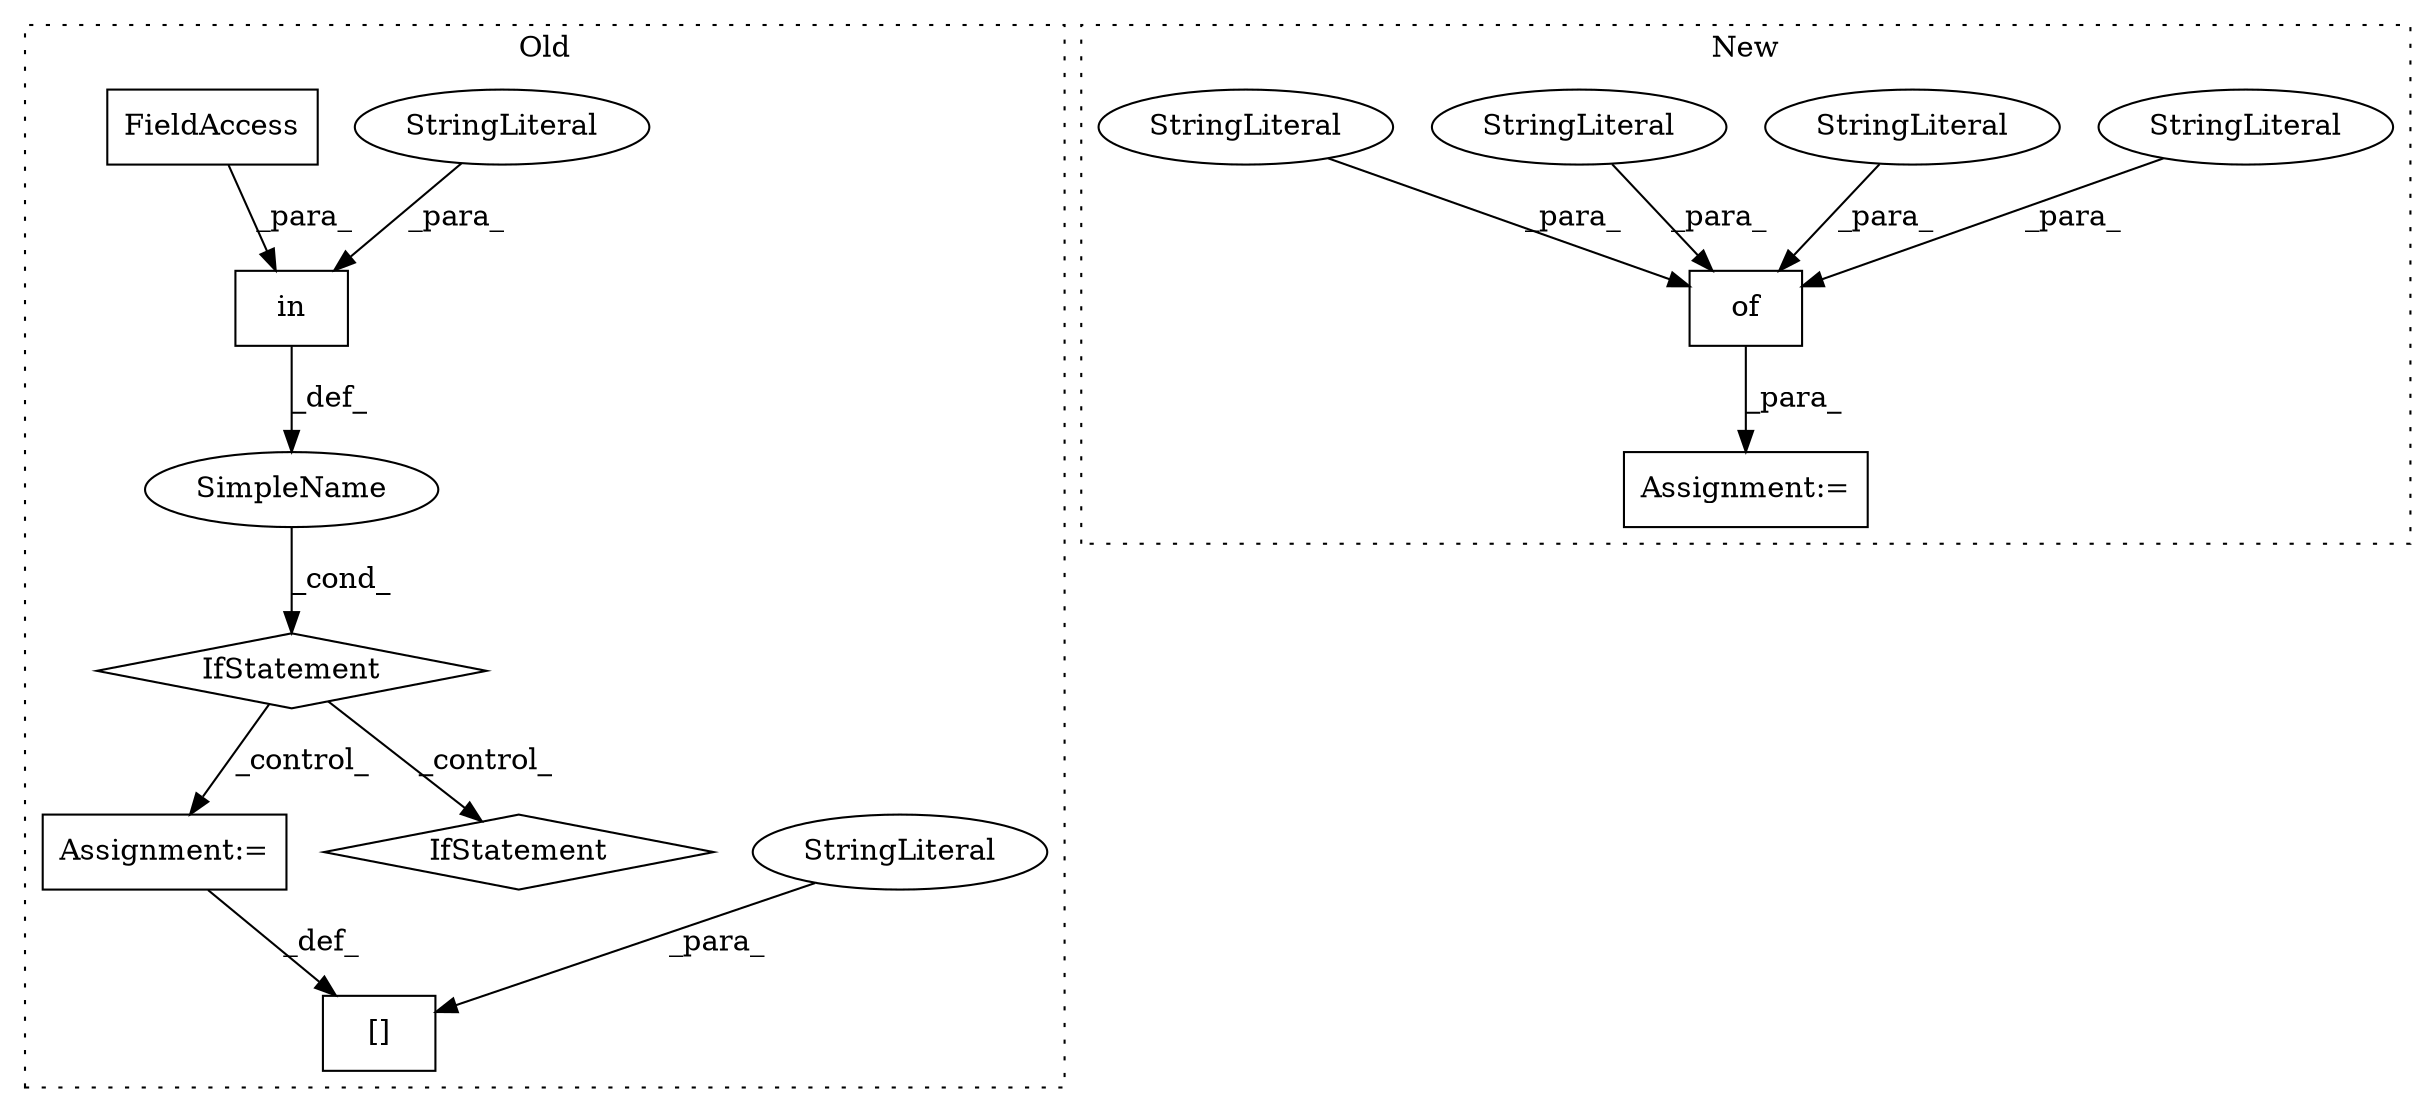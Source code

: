 digraph G {
subgraph cluster0 {
1 [label="in" a="105" s="21506" l="23" shape="box"];
3 [label="IfStatement" a="25" s="21498,21529" l="8,2" shape="diamond"];
5 [label="StringLiteral" a="45" s="21506" l="5" shape="ellipse"];
8 [label="Assignment:=" a="7" s="21764" l="1" shape="box"];
9 [label="SimpleName" a="42" s="" l="" shape="ellipse"];
10 [label="IfStatement" a="25" s="21632" l="3" shape="diamond"];
11 [label="[]" a="2" s="21743,21763" l="8,1" shape="box"];
14 [label="StringLiteral" a="45" s="21751" l="12" shape="ellipse"];
15 [label="FieldAccess" a="22" s="21515" l="14" shape="box"];
label = "Old";
style="dotted";
}
subgraph cluster1 {
2 [label="of" a="32" s="18920,19117" l="3,1" shape="box"];
4 [label="Assignment:=" a="7" s="18915" l="1" shape="box"];
6 [label="StringLiteral" a="45" s="19008" l="12" shape="ellipse"];
7 [label="StringLiteral" a="45" s="18949" l="8" shape="ellipse"];
12 [label="StringLiteral" a="45" s="18970" l="11" shape="ellipse"];
13 [label="StringLiteral" a="45" s="18994" l="7" shape="ellipse"];
label = "New";
style="dotted";
}
1 -> 9 [label="_def_"];
2 -> 4 [label="_para_"];
3 -> 10 [label="_control_"];
3 -> 8 [label="_control_"];
5 -> 1 [label="_para_"];
6 -> 2 [label="_para_"];
7 -> 2 [label="_para_"];
8 -> 11 [label="_def_"];
9 -> 3 [label="_cond_"];
12 -> 2 [label="_para_"];
13 -> 2 [label="_para_"];
14 -> 11 [label="_para_"];
15 -> 1 [label="_para_"];
}